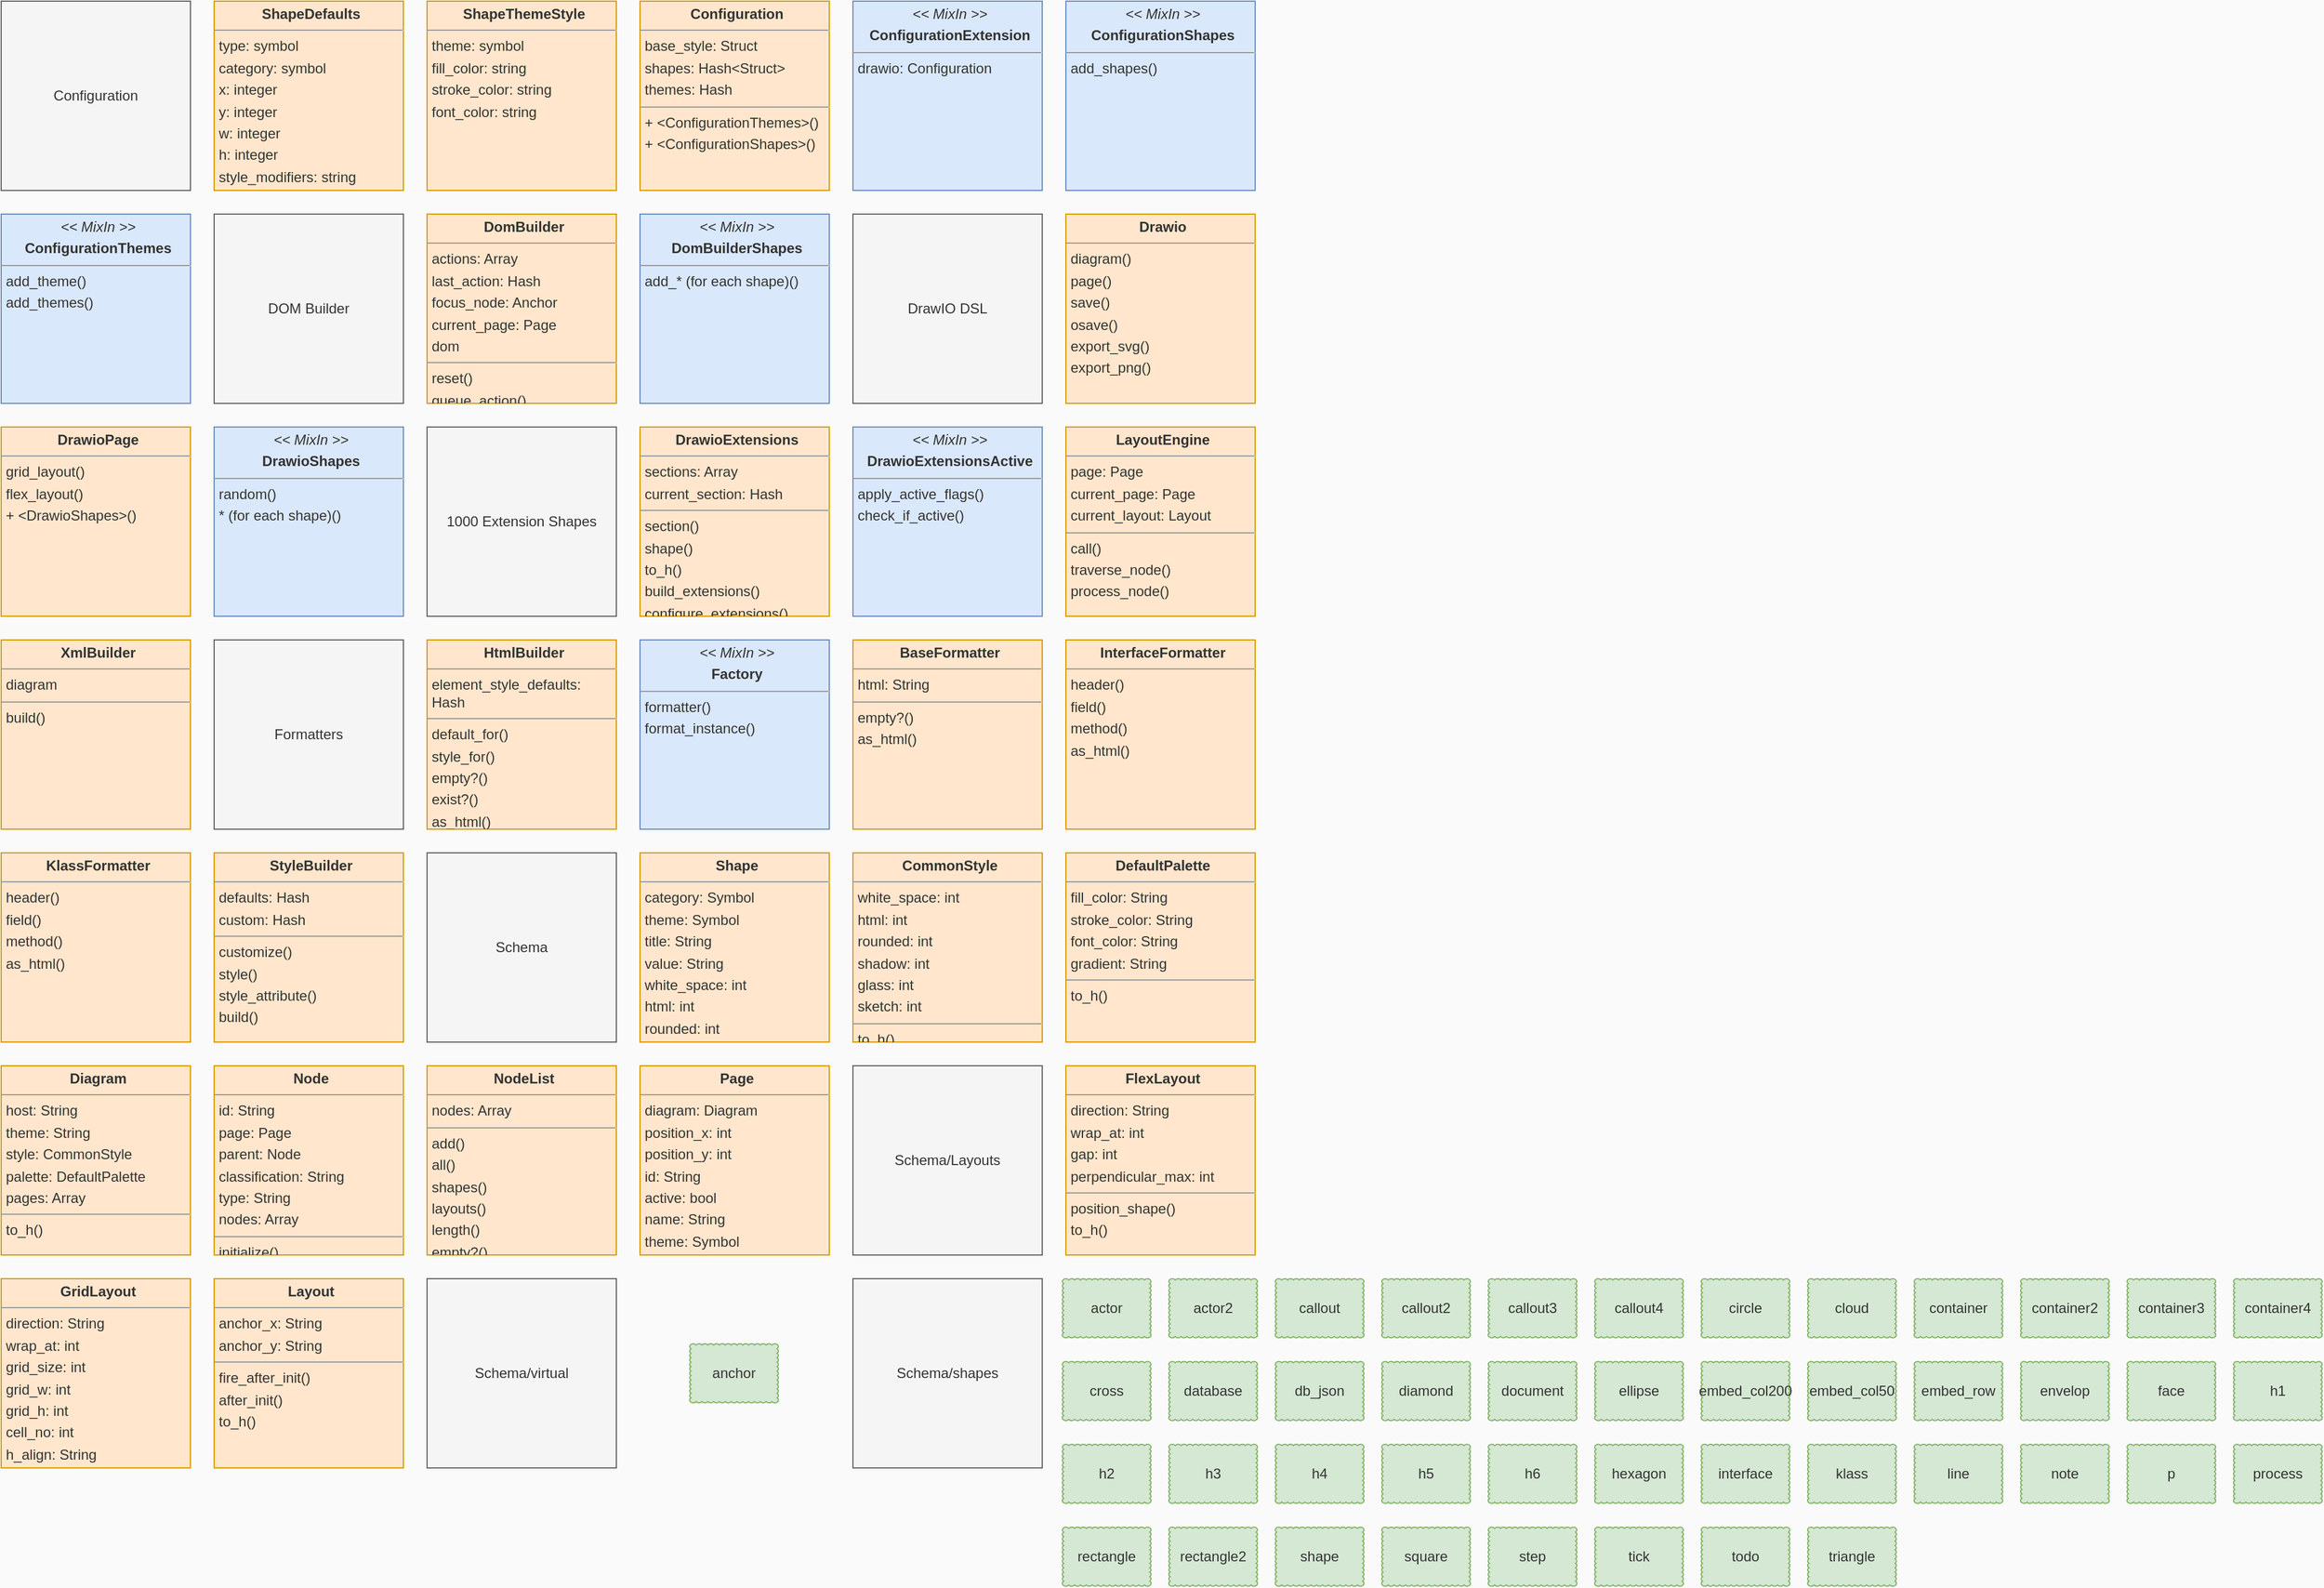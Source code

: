 <mxfile>
  <diagram id="bLn" name="Domain Modal">
    <mxGraphModel dx="0" dy="0" background="#fafafa" grid="0" gridSize="10" guides="1" tooltips="1" connect="1" arrows="1" fold="1" page="1" pageScale="1" pageWidth="1169" pageHeight="827" math="0" shadow="0">
      <root>
        <mxCell id="page_root_bLn" parent="bLn"/>
        <mxCell id="node_root_bLn" parent="page_root_bLn"/>
        <mxCell id="bLn-2" value="Configuration" style="whiteSpace=wrap;html=1;rounded=0;fillColor=#f5f5f5;strokeColor=#666666;fontColor=#333333" vertex="1" parent="node_root_bLn">
          <mxGeometry x="10" y="10" width="160" height="160" as="geometry"/>
        </mxCell>
        <mxCell id="bLn-3" value="&lt;p style=&quot;margin:0px;margin-left:4px;margin-top:4px;text-align:center&quot;&gt;&lt;b&gt;ShapeDefaults&lt;/b&gt;&lt;/p&gt;&lt;hr size=&quot;1&quot;/&gt;&lt;p style=&quot;margin:0px;margin-left:4px;margin-top:4px&quot;&gt;type: symbol&lt;/p&gt;&lt;p style=&quot;margin:0px;margin-left:4px;margin-top:4px&quot;&gt;category: symbol&lt;/p&gt;&lt;p style=&quot;margin:0px;margin-left:4px;margin-top:4px&quot;&gt;x: integer&lt;/p&gt;&lt;p style=&quot;margin:0px;margin-left:4px;margin-top:4px&quot;&gt;y: integer&lt;/p&gt;&lt;p style=&quot;margin:0px;margin-left:4px;margin-top:4px&quot;&gt;w: integer&lt;/p&gt;&lt;p style=&quot;margin:0px;margin-left:4px;margin-top:4px&quot;&gt;h: integer&lt;/p&gt;&lt;p style=&quot;margin:0px;margin-left:4px;margin-top:4px&quot;&gt;style_modifiers: string&lt;/p&gt;" style="whiteSpace=wrap;html=1;rounded=0;fillColor=#ffe6cc;strokeColor=#d79b00;fontColor=#333333;align=left;overflow=fill;fontSize=12;fontFamily=Helvetica" vertex="1" parent="node_root_bLn">
          <mxGeometry x="190" y="10" width="160" height="160" as="geometry"/>
        </mxCell>
        <mxCell id="bLn-4" value="&lt;p style=&quot;margin:0px;margin-left:4px;margin-top:4px;text-align:center&quot;&gt;&lt;b&gt;ShapeThemeStyle&lt;/b&gt;&lt;/p&gt;&lt;hr size=&quot;1&quot;/&gt;&lt;p style=&quot;margin:0px;margin-left:4px;margin-top:4px&quot;&gt;theme: symbol&lt;/p&gt;&lt;p style=&quot;margin:0px;margin-left:4px;margin-top:4px&quot;&gt;fill_color: string&lt;/p&gt;&lt;p style=&quot;margin:0px;margin-left:4px;margin-top:4px&quot;&gt;stroke_color: string&lt;/p&gt;&lt;p style=&quot;margin:0px;margin-left:4px;margin-top:4px&quot;&gt;font_color: string&lt;/p&gt;" style="whiteSpace=wrap;html=1;rounded=0;fillColor=#ffe6cc;strokeColor=#d79b00;fontColor=#333333;align=left;overflow=fill;fontSize=12;fontFamily=Helvetica" vertex="1" parent="node_root_bLn">
          <mxGeometry x="370" y="10" width="160" height="160" as="geometry"/>
        </mxCell>
        <mxCell id="bLn-5" value="&lt;p style=&quot;margin:0px;margin-left:4px;margin-top:4px;text-align:center&quot;&gt;&lt;b&gt;Configuration&lt;/b&gt;&lt;/p&gt;&lt;hr size=&quot;1&quot;/&gt;&lt;p style=&quot;margin:0px;margin-left:4px;margin-top:4px&quot;&gt;base_style: Struct&lt;/p&gt;&lt;p style=&quot;margin:0px;margin-left:4px;margin-top:4px&quot;&gt;shapes: Hash&amp;lt;Struct&amp;gt;&lt;/p&gt;&lt;p style=&quot;margin:0px;margin-left:4px;margin-top:4px&quot;&gt;themes: Hash&lt;/p&gt;&lt;hr size=&quot;1&quot;/&gt;&lt;p style=&quot;margin:0px;margin-left:4px;margin-top:4px&quot;&gt;+ &amp;lt;ConfigurationThemes&amp;gt;()&lt;/p&gt;&lt;p style=&quot;margin:0px;margin-left:4px;margin-top:4px&quot;&gt;+ &amp;lt;ConfigurationShapes&amp;gt;()&lt;/p&gt;" style="whiteSpace=wrap;html=1;rounded=0;fillColor=#ffe6cc;strokeColor=#d79b00;fontColor=#333333;align=left;overflow=fill;fontSize=12;fontFamily=Helvetica" vertex="1" parent="node_root_bLn">
          <mxGeometry x="550" y="10" width="160" height="160" as="geometry"/>
        </mxCell>
        <mxCell id="bLn-6" value="&lt;p style=&quot;margin:0px;margin-left:4px;margin-top:4px;text-align:center&quot;&gt;&lt;i&gt;&amp;lt;&amp;lt; MixIn &amp;gt;&amp;gt;&lt;/i&gt;&lt;/p&gt;&lt;p style=&quot;margin:0px;margin-left:4px;margin-top:4px;text-align:center&quot;&gt;&lt;b&gt;ConfigurationExtension&lt;/b&gt;&lt;/p&gt;&lt;hr size=&quot;1&quot;/&gt;&lt;p style=&quot;margin:0px;margin-left:4px;margin-top:4px&quot;&gt;drawio: Configuration&lt;/p&gt;" style="whiteSpace=wrap;html=1;rounded=0;fillColor=#dae8fc;strokeColor=#6c8ebf;fontColor=#333333;align=left;overflow=fill;fontSize=12;fontFamily=Helvetica" vertex="1" parent="node_root_bLn">
          <mxGeometry x="730" y="10" width="160" height="160" as="geometry"/>
        </mxCell>
        <mxCell id="bLn-7" value="&lt;p style=&quot;margin:0px;margin-left:4px;margin-top:4px;text-align:center&quot;&gt;&lt;i&gt;&amp;lt;&amp;lt; MixIn &amp;gt;&amp;gt;&lt;/i&gt;&lt;/p&gt;&lt;p style=&quot;margin:0px;margin-left:4px;margin-top:4px;text-align:center&quot;&gt;&lt;b&gt;ConfigurationShapes&lt;/b&gt;&lt;/p&gt;&lt;hr size=&quot;1&quot;/&gt;&lt;p style=&quot;margin:0px;margin-left:4px;margin-top:4px&quot;&gt;add_shapes()&lt;/p&gt;" style="whiteSpace=wrap;html=1;rounded=0;fillColor=#dae8fc;strokeColor=#6c8ebf;fontColor=#333333;align=left;overflow=fill;fontSize=12;fontFamily=Helvetica" vertex="1" parent="node_root_bLn">
          <mxGeometry x="910" y="10" width="160" height="160" as="geometry"/>
        </mxCell>
        <mxCell id="bLn-8" value="&lt;p style=&quot;margin:0px;margin-left:4px;margin-top:4px;text-align:center&quot;&gt;&lt;i&gt;&amp;lt;&amp;lt; MixIn &amp;gt;&amp;gt;&lt;/i&gt;&lt;/p&gt;&lt;p style=&quot;margin:0px;margin-left:4px;margin-top:4px;text-align:center&quot;&gt;&lt;b&gt;ConfigurationThemes&lt;/b&gt;&lt;/p&gt;&lt;hr size=&quot;1&quot;/&gt;&lt;p style=&quot;margin:0px;margin-left:4px;margin-top:4px&quot;&gt;add_theme()&lt;/p&gt;&lt;p style=&quot;margin:0px;margin-left:4px;margin-top:4px&quot;&gt;add_themes()&lt;/p&gt;" style="whiteSpace=wrap;html=1;rounded=0;fillColor=#dae8fc;strokeColor=#6c8ebf;fontColor=#333333;align=left;overflow=fill;fontSize=12;fontFamily=Helvetica" vertex="1" parent="node_root_bLn">
          <mxGeometry x="10" y="190" width="160" height="160" as="geometry"/>
        </mxCell>
        <mxCell id="bLn-9" value="DOM Builder" style="whiteSpace=wrap;html=1;rounded=0;fillColor=#f5f5f5;strokeColor=#666666;fontColor=#333333" vertex="1" parent="node_root_bLn">
          <mxGeometry x="190" y="190" width="160" height="160" as="geometry"/>
        </mxCell>
        <mxCell id="bLn-10" value="&lt;p style=&quot;margin:0px;margin-left:4px;margin-top:4px;text-align:center&quot;&gt;&lt;b&gt;DomBuilder&lt;/b&gt;&lt;/p&gt;&lt;hr size=&quot;1&quot;/&gt;&lt;p style=&quot;margin:0px;margin-left:4px;margin-top:4px&quot;&gt;actions: Array&lt;/p&gt;&lt;p style=&quot;margin:0px;margin-left:4px;margin-top:4px&quot;&gt;last_action: Hash&lt;/p&gt;&lt;p style=&quot;margin:0px;margin-left:4px;margin-top:4px&quot;&gt;focus_node: Anchor&lt;/p&gt;&lt;p style=&quot;margin:0px;margin-left:4px;margin-top:4px&quot;&gt;current_page: Page&lt;/p&gt;&lt;p style=&quot;margin:0px;margin-left:4px;margin-top:4px&quot;&gt;dom&lt;/p&gt;&lt;hr size=&quot;1&quot;/&gt;&lt;p style=&quot;margin:0px;margin-left:4px;margin-top:4px&quot;&gt;reset()&lt;/p&gt;&lt;p style=&quot;margin:0px;margin-left:4px;margin-top:4px&quot;&gt;queue_action()&lt;/p&gt;&lt;p style=&quot;margin:0px;margin-left:4px;margin-top:4px&quot;&gt;set_diagram()&lt;/p&gt;&lt;p style=&quot;margin:0px;margin-left:4px;margin-top:4px&quot;&gt;diagram()&lt;/p&gt;&lt;p style=&quot;margin:0px;margin-left:4px;margin-top:4px&quot;&gt;add_page()&lt;/p&gt;&lt;p style=&quot;margin:0px;margin-left:4px;margin-top:4px&quot;&gt;add_grid_layout()&lt;/p&gt;&lt;p style=&quot;margin:0px;margin-left:4px;margin-top:4px&quot;&gt;add_flex_layout()&lt;/p&gt;&lt;p style=&quot;margin:0px;margin-left:4px;margin-top:4px&quot;&gt;add_layout()&lt;/p&gt;&lt;p style=&quot;margin:0px;margin-left:4px;margin-top:4px&quot;&gt;add_shape()&lt;/p&gt;&lt;p style=&quot;margin:0px;margin-left:4px;margin-top:4px&quot;&gt;+ &amp;lt;DomBuilderShapes&amp;gt;()&lt;/p&gt;" style="whiteSpace=wrap;html=1;rounded=0;fillColor=#ffe6cc;strokeColor=#d79b00;fontColor=#333333;align=left;overflow=fill;fontSize=12;fontFamily=Helvetica" vertex="1" parent="node_root_bLn">
          <mxGeometry x="370" y="190" width="160" height="160" as="geometry"/>
        </mxCell>
        <mxCell id="bLn-11" value="&lt;p style=&quot;margin:0px;margin-left:4px;margin-top:4px;text-align:center&quot;&gt;&lt;i&gt;&amp;lt;&amp;lt; MixIn &amp;gt;&amp;gt;&lt;/i&gt;&lt;/p&gt;&lt;p style=&quot;margin:0px;margin-left:4px;margin-top:4px;text-align:center&quot;&gt;&lt;b&gt;DomBuilderShapes&lt;/b&gt;&lt;/p&gt;&lt;hr size=&quot;1&quot;/&gt;&lt;p style=&quot;margin:0px;margin-left:4px;margin-top:4px&quot;&gt;add_* (for each shape)()&lt;/p&gt;" style="whiteSpace=wrap;html=1;rounded=0;fillColor=#dae8fc;strokeColor=#6c8ebf;fontColor=#333333;align=left;overflow=fill;fontSize=12;fontFamily=Helvetica" vertex="1" parent="node_root_bLn">
          <mxGeometry x="550" y="190" width="160" height="160" as="geometry"/>
        </mxCell>
        <mxCell id="bLn-12" value="DrawIO DSL" style="whiteSpace=wrap;html=1;rounded=0;fillColor=#f5f5f5;strokeColor=#666666;fontColor=#333333" vertex="1" parent="node_root_bLn">
          <mxGeometry x="730" y="190" width="160" height="160" as="geometry"/>
        </mxCell>
        <mxCell id="bLn-13" value="&lt;p style=&quot;margin:0px;margin-left:4px;margin-top:4px;text-align:center&quot;&gt;&lt;b&gt;Drawio&lt;/b&gt;&lt;/p&gt;&lt;hr size=&quot;1&quot;/&gt;&lt;p style=&quot;margin:0px;margin-left:4px;margin-top:4px&quot;&gt;diagram()&lt;/p&gt;&lt;p style=&quot;margin:0px;margin-left:4px;margin-top:4px&quot;&gt;page()&lt;/p&gt;&lt;p style=&quot;margin:0px;margin-left:4px;margin-top:4px&quot;&gt;save()&lt;/p&gt;&lt;p style=&quot;margin:0px;margin-left:4px;margin-top:4px&quot;&gt;osave()&lt;/p&gt;&lt;p style=&quot;margin:0px;margin-left:4px;margin-top:4px&quot;&gt;export_svg()&lt;/p&gt;&lt;p style=&quot;margin:0px;margin-left:4px;margin-top:4px&quot;&gt;export_png()&lt;/p&gt;" style="whiteSpace=wrap;html=1;rounded=0;fillColor=#ffe6cc;strokeColor=#d79b00;fontColor=#333333;align=left;overflow=fill;fontSize=12;fontFamily=Helvetica" vertex="1" parent="node_root_bLn">
          <mxGeometry x="910" y="190" width="160" height="160" as="geometry"/>
        </mxCell>
        <mxCell id="bLn-14" value="&lt;p style=&quot;margin:0px;margin-left:4px;margin-top:4px;text-align:center&quot;&gt;&lt;b&gt;DrawioPage&lt;/b&gt;&lt;/p&gt;&lt;hr size=&quot;1&quot;/&gt;&lt;p style=&quot;margin:0px;margin-left:4px;margin-top:4px&quot;&gt;grid_layout()&lt;/p&gt;&lt;p style=&quot;margin:0px;margin-left:4px;margin-top:4px&quot;&gt;flex_layout()&lt;/p&gt;&lt;p style=&quot;margin:0px;margin-left:4px;margin-top:4px&quot;&gt;+ &amp;lt;DrawioShapes&amp;gt;()&lt;/p&gt;" style="whiteSpace=wrap;html=1;rounded=0;fillColor=#ffe6cc;strokeColor=#d79b00;fontColor=#333333;align=left;overflow=fill;fontSize=12;fontFamily=Helvetica" vertex="1" parent="node_root_bLn">
          <mxGeometry x="10" y="370" width="160" height="160" as="geometry"/>
        </mxCell>
        <mxCell id="bLn-15" value="&lt;p style=&quot;margin:0px;margin-left:4px;margin-top:4px;text-align:center&quot;&gt;&lt;i&gt;&amp;lt;&amp;lt; MixIn &amp;gt;&amp;gt;&lt;/i&gt;&lt;/p&gt;&lt;p style=&quot;margin:0px;margin-left:4px;margin-top:4px;text-align:center&quot;&gt;&lt;b&gt;DrawioShapes&lt;/b&gt;&lt;/p&gt;&lt;hr size=&quot;1&quot;/&gt;&lt;p style=&quot;margin:0px;margin-left:4px;margin-top:4px&quot;&gt;random()&lt;/p&gt;&lt;p style=&quot;margin:0px;margin-left:4px;margin-top:4px&quot;&gt;* (for each shape)()&lt;/p&gt;" style="whiteSpace=wrap;html=1;rounded=0;fillColor=#dae8fc;strokeColor=#6c8ebf;fontColor=#333333;align=left;overflow=fill;fontSize=12;fontFamily=Helvetica" vertex="1" parent="node_root_bLn">
          <mxGeometry x="190" y="370" width="160" height="160" as="geometry"/>
        </mxCell>
        <mxCell id="bLn-16" value="1000 Extension Shapes" style="whiteSpace=wrap;html=1;rounded=0;fillColor=#f5f5f5;strokeColor=#666666;fontColor=#333333" vertex="1" parent="node_root_bLn">
          <mxGeometry x="370" y="370" width="160" height="160" as="geometry"/>
        </mxCell>
        <mxCell id="bLn-17" value="&lt;p style=&quot;margin:0px;margin-left:4px;margin-top:4px;text-align:center&quot;&gt;&lt;b&gt;DrawioExtensions&lt;/b&gt;&lt;/p&gt;&lt;hr size=&quot;1&quot;/&gt;&lt;p style=&quot;margin:0px;margin-left:4px;margin-top:4px&quot;&gt;sections: Array&lt;/p&gt;&lt;p style=&quot;margin:0px;margin-left:4px;margin-top:4px&quot;&gt;current_section: Hash&lt;/p&gt;&lt;hr size=&quot;1&quot;/&gt;&lt;p style=&quot;margin:0px;margin-left:4px;margin-top:4px&quot;&gt;section()&lt;/p&gt;&lt;p style=&quot;margin:0px;margin-left:4px;margin-top:4px&quot;&gt;shape()&lt;/p&gt;&lt;p style=&quot;margin:0px;margin-left:4px;margin-top:4px&quot;&gt;to_h()&lt;/p&gt;&lt;p style=&quot;margin:0px;margin-left:4px;margin-top:4px&quot;&gt;build_extensions()&lt;/p&gt;&lt;p style=&quot;margin:0px;margin-left:4px;margin-top:4px&quot;&gt;configure_extensions()&lt;/p&gt;&lt;p style=&quot;margin:0px;margin-left:4px;margin-top:4px&quot;&gt;+ &amp;lt;DrawioExtensionsActive&amp;gt;()&lt;/p&gt;" style="whiteSpace=wrap;html=1;rounded=0;fillColor=#ffe6cc;strokeColor=#d79b00;fontColor=#333333;align=left;overflow=fill;fontSize=12;fontFamily=Helvetica" vertex="1" parent="node_root_bLn">
          <mxGeometry x="550" y="370" width="160" height="160" as="geometry"/>
        </mxCell>
        <mxCell id="bLn-18" value="&lt;p style=&quot;margin:0px;margin-left:4px;margin-top:4px;text-align:center&quot;&gt;&lt;i&gt;&amp;lt;&amp;lt; MixIn &amp;gt;&amp;gt;&lt;/i&gt;&lt;/p&gt;&lt;p style=&quot;margin:0px;margin-left:4px;margin-top:4px;text-align:center&quot;&gt;&lt;b&gt;DrawioExtensionsActive&lt;/b&gt;&lt;/p&gt;&lt;hr size=&quot;1&quot;/&gt;&lt;p style=&quot;margin:0px;margin-left:4px;margin-top:4px&quot;&gt;apply_active_flags()&lt;/p&gt;&lt;p style=&quot;margin:0px;margin-left:4px;margin-top:4px&quot;&gt;check_if_active()&lt;/p&gt;" style="whiteSpace=wrap;html=1;rounded=0;fillColor=#dae8fc;strokeColor=#6c8ebf;fontColor=#333333;align=left;overflow=fill;fontSize=12;fontFamily=Helvetica" vertex="1" parent="node_root_bLn">
          <mxGeometry x="730" y="370" width="160" height="160" as="geometry"/>
        </mxCell>
        <mxCell id="bLn-19" value="&lt;p style=&quot;margin:0px;margin-left:4px;margin-top:4px;text-align:center&quot;&gt;&lt;b&gt;LayoutEngine&lt;/b&gt;&lt;/p&gt;&lt;hr size=&quot;1&quot;/&gt;&lt;p style=&quot;margin:0px;margin-left:4px;margin-top:4px&quot;&gt;page: Page&lt;/p&gt;&lt;p style=&quot;margin:0px;margin-left:4px;margin-top:4px&quot;&gt;current_page: Page&lt;/p&gt;&lt;p style=&quot;margin:0px;margin-left:4px;margin-top:4px&quot;&gt;current_layout: Layout&lt;/p&gt;&lt;hr size=&quot;1&quot;/&gt;&lt;p style=&quot;margin:0px;margin-left:4px;margin-top:4px&quot;&gt;call()&lt;/p&gt;&lt;p style=&quot;margin:0px;margin-left:4px;margin-top:4px&quot;&gt;traverse_node()&lt;/p&gt;&lt;p style=&quot;margin:0px;margin-left:4px;margin-top:4px&quot;&gt;process_node()&lt;/p&gt;" style="whiteSpace=wrap;html=1;rounded=0;fillColor=#ffe6cc;strokeColor=#d79b00;fontColor=#333333;align=left;overflow=fill;fontSize=12;fontFamily=Helvetica" vertex="1" parent="node_root_bLn">
          <mxGeometry x="910" y="370" width="160" height="160" as="geometry"/>
        </mxCell>
        <mxCell id="bLn-20" value="&lt;p style=&quot;margin:0px;margin-left:4px;margin-top:4px;text-align:center&quot;&gt;&lt;b&gt;XmlBuilder&lt;/b&gt;&lt;/p&gt;&lt;hr size=&quot;1&quot;/&gt;&lt;p style=&quot;margin:0px;margin-left:4px;margin-top:4px&quot;&gt;diagram&lt;/p&gt;&lt;hr size=&quot;1&quot;/&gt;&lt;p style=&quot;margin:0px;margin-left:4px;margin-top:4px&quot;&gt;build()&lt;/p&gt;" style="whiteSpace=wrap;html=1;rounded=0;fillColor=#ffe6cc;strokeColor=#d79b00;fontColor=#333333;align=left;overflow=fill;fontSize=12;fontFamily=Helvetica" vertex="1" parent="node_root_bLn">
          <mxGeometry x="10" y="550" width="160" height="160" as="geometry"/>
        </mxCell>
        <mxCell id="bLn-21" value="Formatters" style="whiteSpace=wrap;html=1;rounded=0;fillColor=#f5f5f5;strokeColor=#666666;fontColor=#333333" vertex="1" parent="node_root_bLn">
          <mxGeometry x="190" y="550" width="160" height="160" as="geometry"/>
        </mxCell>
        <mxCell id="bLn-22" value="&lt;p style=&quot;margin:0px;margin-left:4px;margin-top:4px;text-align:center&quot;&gt;&lt;b&gt;HtmlBuilder&lt;/b&gt;&lt;/p&gt;&lt;hr size=&quot;1&quot;/&gt;&lt;p style=&quot;margin:0px;margin-left:4px;margin-top:4px&quot;&gt;element_style_defaults: Hash&lt;/p&gt;&lt;hr size=&quot;1&quot;/&gt;&lt;p style=&quot;margin:0px;margin-left:4px;margin-top:4px&quot;&gt;default_for()&lt;/p&gt;&lt;p style=&quot;margin:0px;margin-left:4px;margin-top:4px&quot;&gt;style_for()&lt;/p&gt;&lt;p style=&quot;margin:0px;margin-left:4px;margin-top:4px&quot;&gt;empty?()&lt;/p&gt;&lt;p style=&quot;margin:0px;margin-left:4px;margin-top:4px&quot;&gt;exist?()&lt;/p&gt;&lt;p style=&quot;margin:0px;margin-left:4px;margin-top:4px&quot;&gt;as_html()&lt;/p&gt;&lt;p style=&quot;margin:0px;margin-left:4px;margin-top:4px&quot;&gt;hr()&lt;/p&gt;&lt;p style=&quot;margin:0px;margin-left:4px;margin-top:4px&quot;&gt;b()&lt;/p&gt;&lt;p style=&quot;margin:0px;margin-left:4px;margin-top:4px&quot;&gt;p()&lt;/p&gt;&lt;p style=&quot;margin:0px;margin-left:4px;margin-top:4px&quot;&gt;add_line()&lt;/p&gt;&lt;p style=&quot;margin:0px;margin-left:4px;margin-top:4px&quot;&gt;add_placeholder()&lt;/p&gt;&lt;p style=&quot;margin:0px;margin-left:4px;margin-top:4px&quot;&gt;group()&lt;/p&gt;&lt;p style=&quot;margin:0px;margin-left:4px;margin-top:4px&quot;&gt;build_lines()&lt;/p&gt;&lt;p style=&quot;margin:0px;margin-left:4px;margin-top:4px&quot;&gt;lines()&lt;/p&gt;&lt;p style=&quot;margin:0px;margin-left:4px;margin-top:4px&quot;&gt;groups()&lt;/p&gt;" style="whiteSpace=wrap;html=1;rounded=0;fillColor=#ffe6cc;strokeColor=#d79b00;fontColor=#333333;align=left;overflow=fill;fontSize=12;fontFamily=Helvetica" vertex="1" parent="node_root_bLn">
          <mxGeometry x="370" y="550" width="160" height="160" as="geometry"/>
        </mxCell>
        <mxCell id="bLn-23" value="&lt;p style=&quot;margin:0px;margin-left:4px;margin-top:4px;text-align:center&quot;&gt;&lt;i&gt;&amp;lt;&amp;lt; MixIn &amp;gt;&amp;gt;&lt;/i&gt;&lt;/p&gt;&lt;p style=&quot;margin:0px;margin-left:4px;margin-top:4px;text-align:center&quot;&gt;&lt;b&gt;Factory&lt;/b&gt;&lt;/p&gt;&lt;hr size=&quot;1&quot;/&gt;&lt;p style=&quot;margin:0px;margin-left:4px;margin-top:4px&quot;&gt;formatter()&lt;/p&gt;&lt;p style=&quot;margin:0px;margin-left:4px;margin-top:4px&quot;&gt;format_instance()&lt;/p&gt;" style="whiteSpace=wrap;html=1;rounded=0;fillColor=#dae8fc;strokeColor=#6c8ebf;fontColor=#333333;align=left;overflow=fill;fontSize=12;fontFamily=Helvetica" vertex="1" parent="node_root_bLn">
          <mxGeometry x="550" y="550" width="160" height="160" as="geometry"/>
        </mxCell>
        <mxCell id="bLn-24" value="&lt;p style=&quot;margin:0px;margin-left:4px;margin-top:4px;text-align:center&quot;&gt;&lt;b&gt;BaseFormatter&lt;/b&gt;&lt;/p&gt;&lt;hr size=&quot;1&quot;/&gt;&lt;p style=&quot;margin:0px;margin-left:4px;margin-top:4px&quot;&gt;html: String&lt;/p&gt;&lt;hr size=&quot;1&quot;/&gt;&lt;p style=&quot;margin:0px;margin-left:4px;margin-top:4px&quot;&gt;empty?()&lt;/p&gt;&lt;p style=&quot;margin:0px;margin-left:4px;margin-top:4px&quot;&gt;as_html()&lt;/p&gt;" style="whiteSpace=wrap;html=1;rounded=0;fillColor=#ffe6cc;strokeColor=#d79b00;fontColor=#333333;align=left;overflow=fill;fontSize=12;fontFamily=Helvetica" vertex="1" parent="node_root_bLn">
          <mxGeometry x="730" y="550" width="160" height="160" as="geometry"/>
        </mxCell>
        <mxCell id="bLn-25" value="&lt;p style=&quot;margin:0px;margin-left:4px;margin-top:4px;text-align:center&quot;&gt;&lt;b&gt;InterfaceFormatter&lt;/b&gt;&lt;/p&gt;&lt;hr size=&quot;1&quot;/&gt;&lt;p style=&quot;margin:0px;margin-left:4px;margin-top:4px&quot;&gt;header()&lt;/p&gt;&lt;p style=&quot;margin:0px;margin-left:4px;margin-top:4px&quot;&gt;field()&lt;/p&gt;&lt;p style=&quot;margin:0px;margin-left:4px;margin-top:4px&quot;&gt;method()&lt;/p&gt;&lt;p style=&quot;margin:0px;margin-left:4px;margin-top:4px&quot;&gt;as_html()&lt;/p&gt;" style="whiteSpace=wrap;html=1;rounded=0;fillColor=#ffe6cc;strokeColor=#d79b00;fontColor=#333333;align=left;overflow=fill;fontSize=12;fontFamily=Helvetica" vertex="1" parent="node_root_bLn">
          <mxGeometry x="910" y="550" width="160" height="160" as="geometry"/>
        </mxCell>
        <mxCell id="bLn-26" value="&lt;p style=&quot;margin:0px;margin-left:4px;margin-top:4px;text-align:center&quot;&gt;&lt;b&gt;KlassFormatter&lt;/b&gt;&lt;/p&gt;&lt;hr size=&quot;1&quot;/&gt;&lt;p style=&quot;margin:0px;margin-left:4px;margin-top:4px&quot;&gt;header()&lt;/p&gt;&lt;p style=&quot;margin:0px;margin-left:4px;margin-top:4px&quot;&gt;field()&lt;/p&gt;&lt;p style=&quot;margin:0px;margin-left:4px;margin-top:4px&quot;&gt;method()&lt;/p&gt;&lt;p style=&quot;margin:0px;margin-left:4px;margin-top:4px&quot;&gt;as_html()&lt;/p&gt;" style="whiteSpace=wrap;html=1;rounded=0;fillColor=#ffe6cc;strokeColor=#d79b00;fontColor=#333333;align=left;overflow=fill;fontSize=12;fontFamily=Helvetica" vertex="1" parent="node_root_bLn">
          <mxGeometry x="10" y="730" width="160" height="160" as="geometry"/>
        </mxCell>
        <mxCell id="bLn-27" value="&lt;p style=&quot;margin:0px;margin-left:4px;margin-top:4px;text-align:center&quot;&gt;&lt;b&gt;StyleBuilder&lt;/b&gt;&lt;/p&gt;&lt;hr size=&quot;1&quot;/&gt;&lt;p style=&quot;margin:0px;margin-left:4px;margin-top:4px&quot;&gt;defaults: Hash&lt;/p&gt;&lt;p style=&quot;margin:0px;margin-left:4px;margin-top:4px&quot;&gt;custom: Hash&lt;/p&gt;&lt;hr size=&quot;1&quot;/&gt;&lt;p style=&quot;margin:0px;margin-left:4px;margin-top:4px&quot;&gt;customize()&lt;/p&gt;&lt;p style=&quot;margin:0px;margin-left:4px;margin-top:4px&quot;&gt;style()&lt;/p&gt;&lt;p style=&quot;margin:0px;margin-left:4px;margin-top:4px&quot;&gt;style_attribute()&lt;/p&gt;&lt;p style=&quot;margin:0px;margin-left:4px;margin-top:4px&quot;&gt;build()&lt;/p&gt;" style="whiteSpace=wrap;html=1;rounded=0;fillColor=#ffe6cc;strokeColor=#d79b00;fontColor=#333333;align=left;overflow=fill;fontSize=12;fontFamily=Helvetica" vertex="1" parent="node_root_bLn">
          <mxGeometry x="190" y="730" width="160" height="160" as="geometry"/>
        </mxCell>
        <mxCell id="bLn-28" value="Schema" style="whiteSpace=wrap;html=1;rounded=0;fillColor=#f5f5f5;strokeColor=#666666;fontColor=#333333" vertex="1" parent="node_root_bLn">
          <mxGeometry x="370" y="730" width="160" height="160" as="geometry"/>
        </mxCell>
        <mxCell id="bLn-29" value="&lt;p style=&quot;margin:0px;margin-left:4px;margin-top:4px;text-align:center&quot;&gt;&lt;b&gt;Shape&lt;/b&gt;&lt;/p&gt;&lt;hr size=&quot;1&quot;/&gt;&lt;p style=&quot;margin:0px;margin-left:4px;margin-top:4px&quot;&gt;category: Symbol&lt;/p&gt;&lt;p style=&quot;margin:0px;margin-left:4px;margin-top:4px&quot;&gt;theme: Symbol&lt;/p&gt;&lt;p style=&quot;margin:0px;margin-left:4px;margin-top:4px&quot;&gt;title: String&lt;/p&gt;&lt;p style=&quot;margin:0px;margin-left:4px;margin-top:4px&quot;&gt;value: String&lt;/p&gt;&lt;p style=&quot;margin:0px;margin-left:4px;margin-top:4px&quot;&gt;white_space: int&lt;/p&gt;&lt;p style=&quot;margin:0px;margin-left:4px;margin-top:4px&quot;&gt;html: int&lt;/p&gt;&lt;p style=&quot;margin:0px;margin-left:4px;margin-top:4px&quot;&gt;rounded: int&lt;/p&gt;&lt;p style=&quot;margin:0px;margin-left:4px;margin-top:4px&quot;&gt;shadow: int&lt;/p&gt;&lt;p style=&quot;margin:0px;margin-left:4px;margin-top:4px&quot;&gt;glass: int&lt;/p&gt;&lt;p style=&quot;margin:0px;margin-left:4px;margin-top:4px&quot;&gt;sketch: int&lt;/p&gt;&lt;p style=&quot;margin:0px;margin-left:4px;margin-top:4px&quot;&gt;fill_color: String&lt;/p&gt;&lt;p style=&quot;margin:0px;margin-left:4px;margin-top:4px&quot;&gt;stroke_color: String&lt;/p&gt;&lt;p style=&quot;margin:0px;margin-left:4px;margin-top:4px&quot;&gt;font_color: String&lt;/p&gt;&lt;p style=&quot;margin:0px;margin-left:4px;margin-top:4px&quot;&gt;gradient: String&lt;/p&gt;&lt;p style=&quot;margin:0px;margin-left:4px;margin-top:4px&quot;&gt;x: int&lt;/p&gt;&lt;p style=&quot;margin:0px;margin-left:4px;margin-top:4px&quot;&gt;y: int&lt;/p&gt;&lt;p style=&quot;margin:0px;margin-left:4px;margin-top:4px&quot;&gt;w: int&lt;/p&gt;&lt;p style=&quot;margin:0px;margin-left:4px;margin-top:4px&quot;&gt;h: int&lt;/p&gt;&lt;p style=&quot;margin:0px;margin-left:4px;margin-top:4px&quot;&gt;style_modifiers: Hash&lt;/p&gt;&lt;p style=&quot;margin:0px;margin-left:4px;margin-top:4px&quot;&gt;source: Symbol (id)&lt;/p&gt;&lt;p style=&quot;margin:0px;margin-left:4px;margin-top:4px&quot;&gt;target: Symbol (id)&lt;/p&gt;&lt;hr size=&quot;1&quot;/&gt;&lt;p style=&quot;margin:0px;margin-left:4px;margin-top:4px&quot;&gt;&amp;gt; configure_shape()&lt;/p&gt;&lt;p style=&quot;margin:0px;margin-left:4px;margin-top:4px&quot;&gt;initialize()&lt;/p&gt;&lt;p style=&quot;margin:0px;margin-left:4px;margin-top:4px&quot;&gt;shape_defaults()&lt;/p&gt;&lt;p style=&quot;margin:0px;margin-left:4px;margin-top:4px&quot;&gt;apply_defaults()&lt;/p&gt;&lt;p style=&quot;margin:0px;margin-left:4px;margin-top:4px&quot;&gt;format()&lt;/p&gt;&lt;p style=&quot;margin:0px;margin-left:4px;margin-top:4px&quot;&gt;style()&lt;/p&gt;&lt;p style=&quot;margin:0px;margin-left:4px;margin-top:4px&quot;&gt;as_xml()&lt;/p&gt;&lt;p style=&quot;margin:0px;margin-left:4px;margin-top:4px&quot;&gt;draw_element()&lt;/p&gt;&lt;p style=&quot;margin:0px;margin-left:4px;margin-top:4px&quot;&gt;draw_line()&lt;/p&gt;&lt;p style=&quot;margin:0px;margin-left:4px;margin-top:4px&quot;&gt;to_h()&lt;/p&gt;" style="whiteSpace=wrap;html=1;rounded=0;fillColor=#ffe6cc;strokeColor=#d79b00;fontColor=#333333;align=left;overflow=fill;fontSize=12;fontFamily=Helvetica" vertex="1" parent="node_root_bLn">
          <mxGeometry x="550" y="730" width="160" height="160" as="geometry"/>
        </mxCell>
        <mxCell id="bLn-30" value="&lt;p style=&quot;margin:0px;margin-left:4px;margin-top:4px;text-align:center&quot;&gt;&lt;b&gt;CommonStyle&lt;/b&gt;&lt;/p&gt;&lt;hr size=&quot;1&quot;/&gt;&lt;p style=&quot;margin:0px;margin-left:4px;margin-top:4px&quot;&gt;white_space: int&lt;/p&gt;&lt;p style=&quot;margin:0px;margin-left:4px;margin-top:4px&quot;&gt;html: int&lt;/p&gt;&lt;p style=&quot;margin:0px;margin-left:4px;margin-top:4px&quot;&gt;rounded: int&lt;/p&gt;&lt;p style=&quot;margin:0px;margin-left:4px;margin-top:4px&quot;&gt;shadow: int&lt;/p&gt;&lt;p style=&quot;margin:0px;margin-left:4px;margin-top:4px&quot;&gt;glass: int&lt;/p&gt;&lt;p style=&quot;margin:0px;margin-left:4px;margin-top:4px&quot;&gt;sketch: int&lt;/p&gt;&lt;hr size=&quot;1&quot;/&gt;&lt;p style=&quot;margin:0px;margin-left:4px;margin-top:4px&quot;&gt;to_h()&lt;/p&gt;" style="whiteSpace=wrap;html=1;rounded=0;fillColor=#ffe6cc;strokeColor=#d79b00;fontColor=#333333;align=left;overflow=fill;fontSize=12;fontFamily=Helvetica" vertex="1" parent="node_root_bLn">
          <mxGeometry x="730" y="730" width="160" height="160" as="geometry"/>
        </mxCell>
        <mxCell id="bLn-31" value="&lt;p style=&quot;margin:0px;margin-left:4px;margin-top:4px;text-align:center&quot;&gt;&lt;b&gt;DefaultPalette&lt;/b&gt;&lt;/p&gt;&lt;hr size=&quot;1&quot;/&gt;&lt;p style=&quot;margin:0px;margin-left:4px;margin-top:4px&quot;&gt;fill_color: String&lt;/p&gt;&lt;p style=&quot;margin:0px;margin-left:4px;margin-top:4px&quot;&gt;stroke_color: String&lt;/p&gt;&lt;p style=&quot;margin:0px;margin-left:4px;margin-top:4px&quot;&gt;font_color: String&lt;/p&gt;&lt;p style=&quot;margin:0px;margin-left:4px;margin-top:4px&quot;&gt;gradient: String&lt;/p&gt;&lt;hr size=&quot;1&quot;/&gt;&lt;p style=&quot;margin:0px;margin-left:4px;margin-top:4px&quot;&gt;to_h()&lt;/p&gt;" style="whiteSpace=wrap;html=1;rounded=0;fillColor=#ffe6cc;strokeColor=#d79b00;fontColor=#333333;align=left;overflow=fill;fontSize=12;fontFamily=Helvetica" vertex="1" parent="node_root_bLn">
          <mxGeometry x="910" y="730" width="160" height="160" as="geometry"/>
        </mxCell>
        <mxCell id="bLn-32" value="&lt;p style=&quot;margin:0px;margin-left:4px;margin-top:4px;text-align:center&quot;&gt;&lt;b&gt;Diagram&lt;/b&gt;&lt;/p&gt;&lt;hr size=&quot;1&quot;/&gt;&lt;p style=&quot;margin:0px;margin-left:4px;margin-top:4px&quot;&gt;host: String&lt;/p&gt;&lt;p style=&quot;margin:0px;margin-left:4px;margin-top:4px&quot;&gt;theme: String&lt;/p&gt;&lt;p style=&quot;margin:0px;margin-left:4px;margin-top:4px&quot;&gt;style: CommonStyle&lt;/p&gt;&lt;p style=&quot;margin:0px;margin-left:4px;margin-top:4px&quot;&gt;palette: DefaultPalette&lt;/p&gt;&lt;p style=&quot;margin:0px;margin-left:4px;margin-top:4px&quot;&gt;pages: Array&lt;/p&gt;&lt;hr size=&quot;1&quot;/&gt;&lt;p style=&quot;margin:0px;margin-left:4px;margin-top:4px&quot;&gt;to_h()&lt;/p&gt;" style="whiteSpace=wrap;html=1;rounded=0;fillColor=#ffe6cc;strokeColor=#d79b00;fontColor=#333333;align=left;overflow=fill;fontSize=12;fontFamily=Helvetica" vertex="1" parent="node_root_bLn">
          <mxGeometry x="10" y="910" width="160" height="160" as="geometry"/>
        </mxCell>
        <mxCell id="bLn-33" value="&lt;p style=&quot;margin:0px;margin-left:4px;margin-top:4px;text-align:center&quot;&gt;&lt;b&gt;Node&lt;/b&gt;&lt;/p&gt;&lt;hr size=&quot;1&quot;/&gt;&lt;p style=&quot;margin:0px;margin-left:4px;margin-top:4px&quot;&gt;id: String&lt;/p&gt;&lt;p style=&quot;margin:0px;margin-left:4px;margin-top:4px&quot;&gt;page: Page&lt;/p&gt;&lt;p style=&quot;margin:0px;margin-left:4px;margin-top:4px&quot;&gt;parent: Node&lt;/p&gt;&lt;p style=&quot;margin:0px;margin-left:4px;margin-top:4px&quot;&gt;classification: String&lt;/p&gt;&lt;p style=&quot;margin:0px;margin-left:4px;margin-top:4px&quot;&gt;type: String&lt;/p&gt;&lt;p style=&quot;margin:0px;margin-left:4px;margin-top:4px&quot;&gt;nodes: Array&lt;/p&gt;&lt;hr size=&quot;1&quot;/&gt;&lt;p style=&quot;margin:0px;margin-left:4px;margin-top:4px&quot;&gt;initialize()&lt;/p&gt;&lt;p style=&quot;margin:0px;margin-left:4px;margin-top:4px&quot;&gt;to_h()&lt;/p&gt;&lt;p style=&quot;margin:0px;margin-left:4px;margin-top:4px&quot;&gt;root?()&lt;/p&gt;&lt;p style=&quot;margin:0px;margin-left:4px;margin-top:4px&quot;&gt;add_node()&lt;/p&gt;" style="whiteSpace=wrap;html=1;rounded=0;fillColor=#ffe6cc;strokeColor=#d79b00;fontColor=#333333;align=left;overflow=fill;fontSize=12;fontFamily=Helvetica" vertex="1" parent="node_root_bLn">
          <mxGeometry x="190" y="910" width="160" height="160" as="geometry"/>
        </mxCell>
        <mxCell id="bLn-34" value="&lt;p style=&quot;margin:0px;margin-left:4px;margin-top:4px;text-align:center&quot;&gt;&lt;b&gt;NodeList&lt;/b&gt;&lt;/p&gt;&lt;hr size=&quot;1&quot;/&gt;&lt;p style=&quot;margin:0px;margin-left:4px;margin-top:4px&quot;&gt;nodes: Array&lt;/p&gt;&lt;hr size=&quot;1&quot;/&gt;&lt;p style=&quot;margin:0px;margin-left:4px;margin-top:4px&quot;&gt;add()&lt;/p&gt;&lt;p style=&quot;margin:0px;margin-left:4px;margin-top:4px&quot;&gt;all()&lt;/p&gt;&lt;p style=&quot;margin:0px;margin-left:4px;margin-top:4px&quot;&gt;shapes()&lt;/p&gt;&lt;p style=&quot;margin:0px;margin-left:4px;margin-top:4px&quot;&gt;layouts()&lt;/p&gt;&lt;p style=&quot;margin:0px;margin-left:4px;margin-top:4px&quot;&gt;length()&lt;/p&gt;&lt;p style=&quot;margin:0px;margin-left:4px;margin-top:4px&quot;&gt;empty?()&lt;/p&gt;&lt;p style=&quot;margin:0px;margin-left:4px;margin-top:4px&quot;&gt;any?()&lt;/p&gt;&lt;p style=&quot;margin:0px;margin-left:4px;margin-top:4px&quot;&gt;first()&lt;/p&gt;&lt;p style=&quot;margin:0px;margin-left:4px;margin-top:4px&quot;&gt;as_xml()&lt;/p&gt;&lt;p style=&quot;margin:0px;margin-left:4px;margin-top:4px&quot;&gt;to_h()&lt;/p&gt;" style="whiteSpace=wrap;html=1;rounded=0;fillColor=#ffe6cc;strokeColor=#d79b00;fontColor=#333333;align=left;overflow=fill;fontSize=12;fontFamily=Helvetica" vertex="1" parent="node_root_bLn">
          <mxGeometry x="370" y="910" width="160" height="160" as="geometry"/>
        </mxCell>
        <mxCell id="bLn-35" value="&lt;p style=&quot;margin:0px;margin-left:4px;margin-top:4px;text-align:center&quot;&gt;&lt;b&gt;Page&lt;/b&gt;&lt;/p&gt;&lt;hr size=&quot;1&quot;/&gt;&lt;p style=&quot;margin:0px;margin-left:4px;margin-top:4px&quot;&gt;diagram: Diagram&lt;/p&gt;&lt;p style=&quot;margin:0px;margin-left:4px;margin-top:4px&quot;&gt;position_x: int&lt;/p&gt;&lt;p style=&quot;margin:0px;margin-left:4px;margin-top:4px&quot;&gt;position_y: int&lt;/p&gt;&lt;p style=&quot;margin:0px;margin-left:4px;margin-top:4px&quot;&gt;id: String&lt;/p&gt;&lt;p style=&quot;margin:0px;margin-left:4px;margin-top:4px&quot;&gt;active: bool&lt;/p&gt;&lt;p style=&quot;margin:0px;margin-left:4px;margin-top:4px&quot;&gt;name: String&lt;/p&gt;&lt;p style=&quot;margin:0px;margin-left:4px;margin-top:4px&quot;&gt;theme: Symbol&lt;/p&gt;&lt;p style=&quot;margin:0px;margin-left:4px;margin-top:4px&quot;&gt;style: CommonStyle&lt;/p&gt;&lt;p style=&quot;margin:0px;margin-left:4px;margin-top:4px&quot;&gt;palette: DefaultPalette&lt;/p&gt;&lt;p style=&quot;margin:0px;margin-left:4px;margin-top:4px&quot;&gt;margin_left: int&lt;/p&gt;&lt;p style=&quot;margin:0px;margin-left:4px;margin-top:4px&quot;&gt;margin_top: int&lt;/p&gt;&lt;p style=&quot;margin:0px;margin-left:4px;margin-top:4px&quot;&gt;nodes: Array&lt;/p&gt;&lt;p style=&quot;margin:0px;margin-left:4px;margin-top:4px&quot;&gt;grid: String&lt;/p&gt;&lt;p style=&quot;margin:0px;margin-left:4px;margin-top:4px&quot;&gt;grid_size: int&lt;/p&gt;&lt;p style=&quot;margin:0px;margin-left:4px;margin-top:4px&quot;&gt;guides: String&lt;/p&gt;&lt;p style=&quot;margin:0px;margin-left:4px;margin-top:4px&quot;&gt;tooltips: String&lt;/p&gt;&lt;p style=&quot;margin:0px;margin-left:4px;margin-top:4px&quot;&gt;connect: String&lt;/p&gt;&lt;p style=&quot;margin:0px;margin-left:4px;margin-top:4px&quot;&gt;arrows: String&lt;/p&gt;&lt;p style=&quot;margin:0px;margin-left:4px;margin-top:4px&quot;&gt;fold: String&lt;/p&gt;&lt;p style=&quot;margin:0px;margin-left:4px;margin-top:4px&quot;&gt;page_no: String&lt;/p&gt;&lt;p style=&quot;margin:0px;margin-left:4px;margin-top:4px&quot;&gt;page_scale: String&lt;/p&gt;&lt;p style=&quot;margin:0px;margin-left:4px;margin-top:4px&quot;&gt;page_width: String&lt;/p&gt;&lt;p style=&quot;margin:0px;margin-left:4px;margin-top:4px&quot;&gt;page_height: String&lt;/p&gt;&lt;p style=&quot;margin:0px;margin-left:4px;margin-top:4px&quot;&gt;background: String&lt;/p&gt;&lt;p style=&quot;margin:0px;margin-left:4px;margin-top:4px&quot;&gt;page_shadow: String&lt;/p&gt;&lt;p style=&quot;margin:0px;margin-left:4px;margin-top:4px&quot;&gt;math: String&lt;/p&gt;&lt;p style=&quot;margin:0px;margin-left:4px;margin-top:4px&quot;&gt;active?: Boolean&lt;/p&gt;&lt;hr size=&quot;1&quot;/&gt;&lt;p style=&quot;margin:0px;margin-left:4px;margin-top:4px&quot;&gt;add_node()&lt;/p&gt;&lt;p style=&quot;margin:0px;margin-left:4px;margin-top:4px&quot;&gt;as_xml()&lt;/p&gt;&lt;p style=&quot;margin:0px;margin-left:4px;margin-top:4px&quot;&gt;to_h()&lt;/p&gt;&lt;p style=&quot;margin:0px;margin-left:4px;margin-top:4px&quot;&gt;settings()&lt;/p&gt;" style="whiteSpace=wrap;html=1;rounded=0;fillColor=#ffe6cc;strokeColor=#d79b00;fontColor=#333333;align=left;overflow=fill;fontSize=12;fontFamily=Helvetica" vertex="1" parent="node_root_bLn">
          <mxGeometry x="550" y="910" width="160" height="160" as="geometry"/>
        </mxCell>
        <mxCell id="bLn-36" value="Schema/Layouts" style="whiteSpace=wrap;html=1;rounded=0;fillColor=#f5f5f5;strokeColor=#666666;fontColor=#333333" vertex="1" parent="node_root_bLn">
          <mxGeometry x="730" y="910" width="160" height="160" as="geometry"/>
        </mxCell>
        <mxCell id="bLn-37" value="&lt;p style=&quot;margin:0px;margin-left:4px;margin-top:4px;text-align:center&quot;&gt;&lt;b&gt;FlexLayout&lt;/b&gt;&lt;/p&gt;&lt;hr size=&quot;1&quot;/&gt;&lt;p style=&quot;margin:0px;margin-left:4px;margin-top:4px&quot;&gt;direction: String&lt;/p&gt;&lt;p style=&quot;margin:0px;margin-left:4px;margin-top:4px&quot;&gt;wrap_at: int&lt;/p&gt;&lt;p style=&quot;margin:0px;margin-left:4px;margin-top:4px&quot;&gt;gap: int&lt;/p&gt;&lt;p style=&quot;margin:0px;margin-left:4px;margin-top:4px&quot;&gt;perpendicular_max: int&lt;/p&gt;&lt;hr size=&quot;1&quot;/&gt;&lt;p style=&quot;margin:0px;margin-left:4px;margin-top:4px&quot;&gt;position_shape()&lt;/p&gt;&lt;p style=&quot;margin:0px;margin-left:4px;margin-top:4px&quot;&gt;to_h()&lt;/p&gt;" style="whiteSpace=wrap;html=1;rounded=0;fillColor=#ffe6cc;strokeColor=#d79b00;fontColor=#333333;align=left;overflow=fill;fontSize=12;fontFamily=Helvetica" vertex="1" parent="node_root_bLn">
          <mxGeometry x="910" y="910" width="160" height="160" as="geometry"/>
        </mxCell>
        <mxCell id="bLn-38" value="&lt;p style=&quot;margin:0px;margin-left:4px;margin-top:4px;text-align:center&quot;&gt;&lt;b&gt;GridLayout&lt;/b&gt;&lt;/p&gt;&lt;hr size=&quot;1&quot;/&gt;&lt;p style=&quot;margin:0px;margin-left:4px;margin-top:4px&quot;&gt;direction: String&lt;/p&gt;&lt;p style=&quot;margin:0px;margin-left:4px;margin-top:4px&quot;&gt;wrap_at: int&lt;/p&gt;&lt;p style=&quot;margin:0px;margin-left:4px;margin-top:4px&quot;&gt;grid_size: int&lt;/p&gt;&lt;p style=&quot;margin:0px;margin-left:4px;margin-top:4px&quot;&gt;grid_w: int&lt;/p&gt;&lt;p style=&quot;margin:0px;margin-left:4px;margin-top:4px&quot;&gt;grid_h: int&lt;/p&gt;&lt;p style=&quot;margin:0px;margin-left:4px;margin-top:4px&quot;&gt;cell_no: int&lt;/p&gt;&lt;p style=&quot;margin:0px;margin-left:4px;margin-top:4px&quot;&gt;h_align: String&lt;/p&gt;&lt;p style=&quot;margin:0px;margin-left:4px;margin-top:4px&quot;&gt;v_align: String&lt;/p&gt;&lt;hr size=&quot;1&quot;/&gt;&lt;p style=&quot;margin:0px;margin-left:4px;margin-top:4px&quot;&gt;position_shape()&lt;/p&gt;&lt;p style=&quot;margin:0px;margin-left:4px;margin-top:4px&quot;&gt;to_h()&lt;/p&gt;" style="whiteSpace=wrap;html=1;rounded=0;fillColor=#ffe6cc;strokeColor=#d79b00;fontColor=#333333;align=left;overflow=fill;fontSize=12;fontFamily=Helvetica" vertex="1" parent="node_root_bLn">
          <mxGeometry x="10" y="1090" width="160" height="160" as="geometry"/>
        </mxCell>
        <mxCell id="bLn-39" value="&lt;p style=&quot;margin:0px;margin-left:4px;margin-top:4px;text-align:center&quot;&gt;&lt;b&gt;Layout&lt;/b&gt;&lt;/p&gt;&lt;hr size=&quot;1&quot;/&gt;&lt;p style=&quot;margin:0px;margin-left:4px;margin-top:4px&quot;&gt;anchor_x: String&lt;/p&gt;&lt;p style=&quot;margin:0px;margin-left:4px;margin-top:4px&quot;&gt;anchor_y: String&lt;/p&gt;&lt;hr size=&quot;1&quot;/&gt;&lt;p style=&quot;margin:0px;margin-left:4px;margin-top:4px&quot;&gt;fire_after_init()&lt;/p&gt;&lt;p style=&quot;margin:0px;margin-left:4px;margin-top:4px&quot;&gt;after_init()&lt;/p&gt;&lt;p style=&quot;margin:0px;margin-left:4px;margin-top:4px&quot;&gt;to_h()&lt;/p&gt;" style="whiteSpace=wrap;html=1;rounded=0;fillColor=#ffe6cc;strokeColor=#d79b00;fontColor=#333333;align=left;overflow=fill;fontSize=12;fontFamily=Helvetica" vertex="1" parent="node_root_bLn">
          <mxGeometry x="190" y="1090" width="160" height="160" as="geometry"/>
        </mxCell>
        <mxCell id="bLn-40" value="Schema/virtual" style="whiteSpace=wrap;html=1;rounded=0;fillColor=#f5f5f5;strokeColor=#666666;fontColor=#333333" vertex="1" parent="node_root_bLn">
          <mxGeometry x="370" y="1090" width="160" height="160" as="geometry"/>
        </mxCell>
        <mxCell id="bLn-41" value="anchor" style="whiteSpace=wrap;html=1;rounded=0;fillColor=#d5e8d4;strokeColor=#82b366;fontColor=#333333;shape=mxgraph.basic.cloud_rect" vertex="1" parent="node_root_bLn">
          <mxGeometry x="592" y="1145" width="75" height="50" as="geometry"/>
        </mxCell>
        <mxCell id="bLn-42" value="Schema/shapes" style="whiteSpace=wrap;html=1;rounded=0;fillColor=#f5f5f5;strokeColor=#666666;fontColor=#333333" vertex="1" parent="node_root_bLn">
          <mxGeometry x="730" y="1090" width="160" height="160" as="geometry"/>
        </mxCell>
        <mxCell id="bLn-44" value="actor" style="whiteSpace=wrap;html=1;rounded=0;fillColor=#d5e8d4;strokeColor=#82b366;fontColor=#333333;shape=mxgraph.basic.cloud_rect" vertex="1" parent="node_root_bLn">
          <mxGeometry x="907" y="1090" width="75" height="50" as="geometry"/>
        </mxCell>
        <mxCell id="bLn-45" value="actor2" style="whiteSpace=wrap;html=1;rounded=0;fillColor=#d5e8d4;strokeColor=#82b366;fontColor=#333333;shape=mxgraph.basic.cloud_rect" vertex="1" parent="node_root_bLn">
          <mxGeometry x="997" y="1090" width="75" height="50" as="geometry"/>
        </mxCell>
        <mxCell id="bLn-46" value="callout" style="whiteSpace=wrap;html=1;rounded=0;fillColor=#d5e8d4;strokeColor=#82b366;fontColor=#333333;shape=mxgraph.basic.cloud_rect" vertex="1" parent="node_root_bLn">
          <mxGeometry x="1087" y="1090" width="75" height="50" as="geometry"/>
        </mxCell>
        <mxCell id="bLn-47" value="callout2" style="whiteSpace=wrap;html=1;rounded=0;fillColor=#d5e8d4;strokeColor=#82b366;fontColor=#333333;shape=mxgraph.basic.cloud_rect" vertex="1" parent="node_root_bLn">
          <mxGeometry x="1177" y="1090" width="75" height="50" as="geometry"/>
        </mxCell>
        <mxCell id="bLn-48" value="callout3" style="whiteSpace=wrap;html=1;rounded=0;fillColor=#d5e8d4;strokeColor=#82b366;fontColor=#333333;shape=mxgraph.basic.cloud_rect" vertex="1" parent="node_root_bLn">
          <mxGeometry x="1267" y="1090" width="75" height="50" as="geometry"/>
        </mxCell>
        <mxCell id="bLn-49" value="callout4" style="whiteSpace=wrap;html=1;rounded=0;fillColor=#d5e8d4;strokeColor=#82b366;fontColor=#333333;shape=mxgraph.basic.cloud_rect" vertex="1" parent="node_root_bLn">
          <mxGeometry x="1357" y="1090" width="75" height="50" as="geometry"/>
        </mxCell>
        <mxCell id="bLn-50" value="circle" style="whiteSpace=wrap;html=1;rounded=0;fillColor=#d5e8d4;strokeColor=#82b366;fontColor=#333333;shape=mxgraph.basic.cloud_rect" vertex="1" parent="node_root_bLn">
          <mxGeometry x="1447" y="1090" width="75" height="50" as="geometry"/>
        </mxCell>
        <mxCell id="bLn-51" value="cloud" style="whiteSpace=wrap;html=1;rounded=0;fillColor=#d5e8d4;strokeColor=#82b366;fontColor=#333333;shape=mxgraph.basic.cloud_rect" vertex="1" parent="node_root_bLn">
          <mxGeometry x="1537" y="1090" width="75" height="50" as="geometry"/>
        </mxCell>
        <mxCell id="bLn-52" value="container" style="whiteSpace=wrap;html=1;rounded=0;fillColor=#d5e8d4;strokeColor=#82b366;fontColor=#333333;shape=mxgraph.basic.cloud_rect" vertex="1" parent="node_root_bLn">
          <mxGeometry x="1627" y="1090" width="75" height="50" as="geometry"/>
        </mxCell>
        <mxCell id="bLn-53" value="container2" style="whiteSpace=wrap;html=1;rounded=0;fillColor=#d5e8d4;strokeColor=#82b366;fontColor=#333333;shape=mxgraph.basic.cloud_rect" vertex="1" parent="node_root_bLn">
          <mxGeometry x="1717" y="1090" width="75" height="50" as="geometry"/>
        </mxCell>
        <mxCell id="bLn-54" value="container3" style="whiteSpace=wrap;html=1;rounded=0;fillColor=#d5e8d4;strokeColor=#82b366;fontColor=#333333;shape=mxgraph.basic.cloud_rect" vertex="1" parent="node_root_bLn">
          <mxGeometry x="1807" y="1090" width="75" height="50" as="geometry"/>
        </mxCell>
        <mxCell id="bLn-55" value="container4" style="whiteSpace=wrap;html=1;rounded=0;fillColor=#d5e8d4;strokeColor=#82b366;fontColor=#333333;shape=mxgraph.basic.cloud_rect" vertex="1" parent="node_root_bLn">
          <mxGeometry x="1897" y="1090" width="75" height="50" as="geometry"/>
        </mxCell>
        <mxCell id="bLn-56" value="cross" style="whiteSpace=wrap;html=1;rounded=0;fillColor=#d5e8d4;strokeColor=#82b366;fontColor=#333333;shape=mxgraph.basic.cloud_rect" vertex="1" parent="node_root_bLn">
          <mxGeometry x="907" y="1160" width="75" height="50" as="geometry"/>
        </mxCell>
        <mxCell id="bLn-57" value="database" style="whiteSpace=wrap;html=1;rounded=0;fillColor=#d5e8d4;strokeColor=#82b366;fontColor=#333333;shape=mxgraph.basic.cloud_rect" vertex="1" parent="node_root_bLn">
          <mxGeometry x="997" y="1160" width="75" height="50" as="geometry"/>
        </mxCell>
        <mxCell id="bLn-58" value="db_json" style="whiteSpace=wrap;html=1;rounded=0;fillColor=#d5e8d4;strokeColor=#82b366;fontColor=#333333;shape=mxgraph.basic.cloud_rect" vertex="1" parent="node_root_bLn">
          <mxGeometry x="1087" y="1160" width="75" height="50" as="geometry"/>
        </mxCell>
        <mxCell id="bLn-59" value="diamond" style="whiteSpace=wrap;html=1;rounded=0;fillColor=#d5e8d4;strokeColor=#82b366;fontColor=#333333;shape=mxgraph.basic.cloud_rect" vertex="1" parent="node_root_bLn">
          <mxGeometry x="1177" y="1160" width="75" height="50" as="geometry"/>
        </mxCell>
        <mxCell id="bLn-60" value="document" style="whiteSpace=wrap;html=1;rounded=0;fillColor=#d5e8d4;strokeColor=#82b366;fontColor=#333333;shape=mxgraph.basic.cloud_rect" vertex="1" parent="node_root_bLn">
          <mxGeometry x="1267" y="1160" width="75" height="50" as="geometry"/>
        </mxCell>
        <mxCell id="bLn-61" value="ellipse" style="whiteSpace=wrap;html=1;rounded=0;fillColor=#d5e8d4;strokeColor=#82b366;fontColor=#333333;shape=mxgraph.basic.cloud_rect" vertex="1" parent="node_root_bLn">
          <mxGeometry x="1357" y="1160" width="75" height="50" as="geometry"/>
        </mxCell>
        <mxCell id="bLn-62" value="embed_col200" style="whiteSpace=wrap;html=1;rounded=0;fillColor=#d5e8d4;strokeColor=#82b366;fontColor=#333333;shape=mxgraph.basic.cloud_rect" vertex="1" parent="node_root_bLn">
          <mxGeometry x="1447" y="1160" width="75" height="50" as="geometry"/>
        </mxCell>
        <mxCell id="bLn-63" value="embed_col50" style="whiteSpace=wrap;html=1;rounded=0;fillColor=#d5e8d4;strokeColor=#82b366;fontColor=#333333;shape=mxgraph.basic.cloud_rect" vertex="1" parent="node_root_bLn">
          <mxGeometry x="1537" y="1160" width="75" height="50" as="geometry"/>
        </mxCell>
        <mxCell id="bLn-64" value="embed_row" style="whiteSpace=wrap;html=1;rounded=0;fillColor=#d5e8d4;strokeColor=#82b366;fontColor=#333333;shape=mxgraph.basic.cloud_rect" vertex="1" parent="node_root_bLn">
          <mxGeometry x="1627" y="1160" width="75" height="50" as="geometry"/>
        </mxCell>
        <mxCell id="bLn-65" value="envelop" style="whiteSpace=wrap;html=1;rounded=0;fillColor=#d5e8d4;strokeColor=#82b366;fontColor=#333333;shape=mxgraph.basic.cloud_rect" vertex="1" parent="node_root_bLn">
          <mxGeometry x="1717" y="1160" width="75" height="50" as="geometry"/>
        </mxCell>
        <mxCell id="bLn-66" value="face" style="whiteSpace=wrap;html=1;rounded=0;fillColor=#d5e8d4;strokeColor=#82b366;fontColor=#333333;shape=mxgraph.basic.cloud_rect" vertex="1" parent="node_root_bLn">
          <mxGeometry x="1807" y="1160" width="75" height="50" as="geometry"/>
        </mxCell>
        <mxCell id="bLn-67" value="h1" style="whiteSpace=wrap;html=1;rounded=0;fillColor=#d5e8d4;strokeColor=#82b366;fontColor=#333333;shape=mxgraph.basic.cloud_rect" vertex="1" parent="node_root_bLn">
          <mxGeometry x="1897" y="1160" width="75" height="50" as="geometry"/>
        </mxCell>
        <mxCell id="bLn-68" value="h2" style="whiteSpace=wrap;html=1;rounded=0;fillColor=#d5e8d4;strokeColor=#82b366;fontColor=#333333;shape=mxgraph.basic.cloud_rect" vertex="1" parent="node_root_bLn">
          <mxGeometry x="907" y="1230" width="75" height="50" as="geometry"/>
        </mxCell>
        <mxCell id="bLn-69" value="h3" style="whiteSpace=wrap;html=1;rounded=0;fillColor=#d5e8d4;strokeColor=#82b366;fontColor=#333333;shape=mxgraph.basic.cloud_rect" vertex="1" parent="node_root_bLn">
          <mxGeometry x="997" y="1230" width="75" height="50" as="geometry"/>
        </mxCell>
        <mxCell id="bLn-70" value="h4" style="whiteSpace=wrap;html=1;rounded=0;fillColor=#d5e8d4;strokeColor=#82b366;fontColor=#333333;shape=mxgraph.basic.cloud_rect" vertex="1" parent="node_root_bLn">
          <mxGeometry x="1087" y="1230" width="75" height="50" as="geometry"/>
        </mxCell>
        <mxCell id="bLn-71" value="h5" style="whiteSpace=wrap;html=1;rounded=0;fillColor=#d5e8d4;strokeColor=#82b366;fontColor=#333333;shape=mxgraph.basic.cloud_rect" vertex="1" parent="node_root_bLn">
          <mxGeometry x="1177" y="1230" width="75" height="50" as="geometry"/>
        </mxCell>
        <mxCell id="bLn-72" value="h6" style="whiteSpace=wrap;html=1;rounded=0;fillColor=#d5e8d4;strokeColor=#82b366;fontColor=#333333;shape=mxgraph.basic.cloud_rect" vertex="1" parent="node_root_bLn">
          <mxGeometry x="1267" y="1230" width="75" height="50" as="geometry"/>
        </mxCell>
        <mxCell id="bLn-73" value="hexagon" style="whiteSpace=wrap;html=1;rounded=0;fillColor=#d5e8d4;strokeColor=#82b366;fontColor=#333333;shape=mxgraph.basic.cloud_rect" vertex="1" parent="node_root_bLn">
          <mxGeometry x="1357" y="1230" width="75" height="50" as="geometry"/>
        </mxCell>
        <mxCell id="bLn-74" value="interface" style="whiteSpace=wrap;html=1;rounded=0;fillColor=#d5e8d4;strokeColor=#82b366;fontColor=#333333;shape=mxgraph.basic.cloud_rect" vertex="1" parent="node_root_bLn">
          <mxGeometry x="1447" y="1230" width="75" height="50" as="geometry"/>
        </mxCell>
        <mxCell id="bLn-75" value="klass" style="whiteSpace=wrap;html=1;rounded=0;fillColor=#d5e8d4;strokeColor=#82b366;fontColor=#333333;shape=mxgraph.basic.cloud_rect" vertex="1" parent="node_root_bLn">
          <mxGeometry x="1537" y="1230" width="75" height="50" as="geometry"/>
        </mxCell>
        <mxCell id="bLn-76" value="line" style="whiteSpace=wrap;html=1;rounded=0;fillColor=#d5e8d4;strokeColor=#82b366;fontColor=#333333;shape=mxgraph.basic.cloud_rect" vertex="1" parent="node_root_bLn">
          <mxGeometry x="1627" y="1230" width="75" height="50" as="geometry"/>
        </mxCell>
        <mxCell id="bLn-77" value="note" style="whiteSpace=wrap;html=1;rounded=0;fillColor=#d5e8d4;strokeColor=#82b366;fontColor=#333333;shape=mxgraph.basic.cloud_rect" vertex="1" parent="node_root_bLn">
          <mxGeometry x="1717" y="1230" width="75" height="50" as="geometry"/>
        </mxCell>
        <mxCell id="bLn-78" value="p" style="whiteSpace=wrap;html=1;rounded=0;fillColor=#d5e8d4;strokeColor=#82b366;fontColor=#333333;shape=mxgraph.basic.cloud_rect" vertex="1" parent="node_root_bLn">
          <mxGeometry x="1807" y="1230" width="75" height="50" as="geometry"/>
        </mxCell>
        <mxCell id="bLn-79" value="process" style="whiteSpace=wrap;html=1;rounded=0;fillColor=#d5e8d4;strokeColor=#82b366;fontColor=#333333;shape=mxgraph.basic.cloud_rect" vertex="1" parent="node_root_bLn">
          <mxGeometry x="1897" y="1230" width="75" height="50" as="geometry"/>
        </mxCell>
        <mxCell id="bLn-80" value="rectangle" style="whiteSpace=wrap;html=1;rounded=0;fillColor=#d5e8d4;strokeColor=#82b366;fontColor=#333333;shape=mxgraph.basic.cloud_rect" vertex="1" parent="node_root_bLn">
          <mxGeometry x="907" y="1300" width="75" height="50" as="geometry"/>
        </mxCell>
        <mxCell id="bLn-81" value="rectangle2" style="whiteSpace=wrap;html=1;rounded=0;fillColor=#d5e8d4;strokeColor=#82b366;fontColor=#333333;shape=mxgraph.basic.cloud_rect" vertex="1" parent="node_root_bLn">
          <mxGeometry x="997" y="1300" width="75" height="50" as="geometry"/>
        </mxCell>
        <mxCell id="bLn-82" value="shape" style="whiteSpace=wrap;html=1;rounded=0;fillColor=#d5e8d4;strokeColor=#82b366;fontColor=#333333;shape=mxgraph.basic.cloud_rect" vertex="1" parent="node_root_bLn">
          <mxGeometry x="1087" y="1300" width="75" height="50" as="geometry"/>
        </mxCell>
        <mxCell id="bLn-83" value="square" style="whiteSpace=wrap;html=1;rounded=0;fillColor=#d5e8d4;strokeColor=#82b366;fontColor=#333333;shape=mxgraph.basic.cloud_rect" vertex="1" parent="node_root_bLn">
          <mxGeometry x="1177" y="1300" width="75" height="50" as="geometry"/>
        </mxCell>
        <mxCell id="bLn-84" value="step" style="whiteSpace=wrap;html=1;rounded=0;fillColor=#d5e8d4;strokeColor=#82b366;fontColor=#333333;shape=mxgraph.basic.cloud_rect" vertex="1" parent="node_root_bLn">
          <mxGeometry x="1267" y="1300" width="75" height="50" as="geometry"/>
        </mxCell>
        <mxCell id="bLn-85" value="tick" style="whiteSpace=wrap;html=1;rounded=0;fillColor=#d5e8d4;strokeColor=#82b366;fontColor=#333333;shape=mxgraph.basic.cloud_rect" vertex="1" parent="node_root_bLn">
          <mxGeometry x="1357" y="1300" width="75" height="50" as="geometry"/>
        </mxCell>
        <mxCell id="bLn-86" value="todo" style="whiteSpace=wrap;html=1;rounded=0;fillColor=#d5e8d4;strokeColor=#82b366;fontColor=#333333;shape=mxgraph.basic.cloud_rect" vertex="1" parent="node_root_bLn">
          <mxGeometry x="1447" y="1300" width="75" height="50" as="geometry"/>
        </mxCell>
        <mxCell id="bLn-87" value="triangle" style="whiteSpace=wrap;html=1;rounded=0;fillColor=#d5e8d4;strokeColor=#82b366;fontColor=#333333;shape=mxgraph.basic.cloud_rect" vertex="1" parent="node_root_bLn">
          <mxGeometry x="1537" y="1300" width="75" height="50" as="geometry"/>
        </mxCell>
      </root>
    </mxGraphModel>
  </diagram>
</mxfile>
